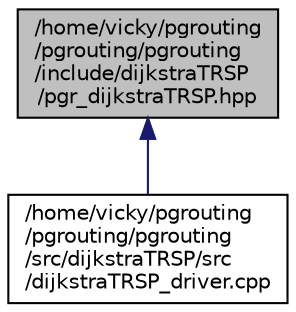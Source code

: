 digraph "/home/vicky/pgrouting/pgrouting/pgrouting/include/dijkstraTRSP/pgr_dijkstraTRSP.hpp"
{
  edge [fontname="Helvetica",fontsize="10",labelfontname="Helvetica",labelfontsize="10"];
  node [fontname="Helvetica",fontsize="10",shape=record];
  Node1 [label="/home/vicky/pgrouting\l/pgrouting/pgrouting\l/include/dijkstraTRSP\l/pgr_dijkstraTRSP.hpp",height=0.2,width=0.4,color="black", fillcolor="grey75", style="filled", fontcolor="black"];
  Node1 -> Node2 [dir="back",color="midnightblue",fontsize="10",style="solid",fontname="Helvetica"];
  Node2 [label="/home/vicky/pgrouting\l/pgrouting/pgrouting\l/src/dijkstraTRSP/src\l/dijkstraTRSP_driver.cpp",height=0.2,width=0.4,color="black", fillcolor="white", style="filled",URL="$dijkstraTRSP__driver_8cpp.html"];
}
